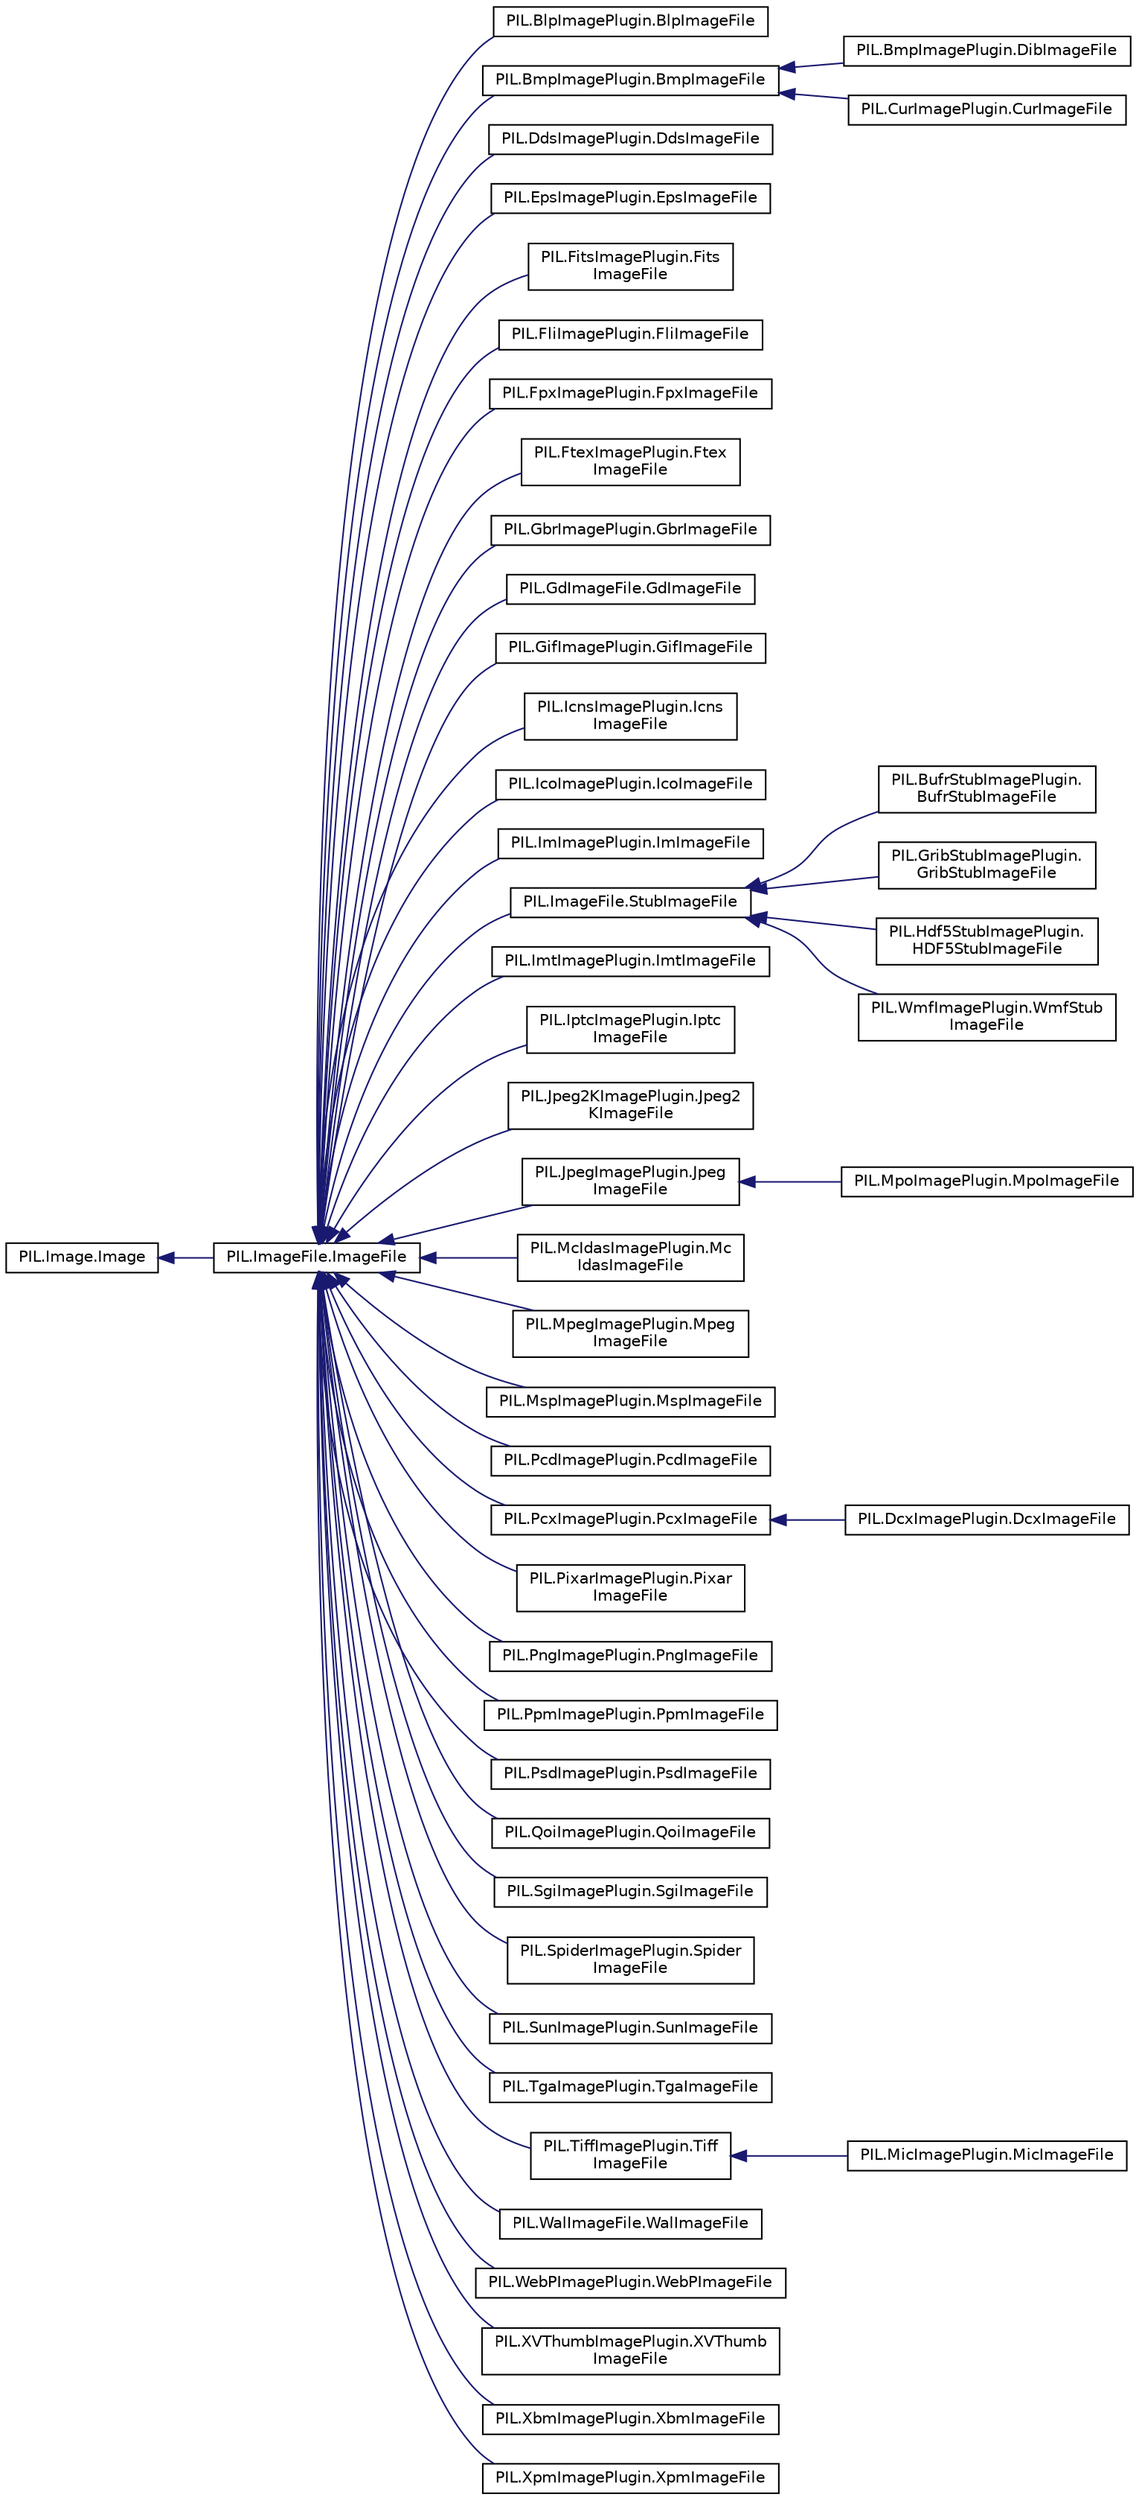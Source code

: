 digraph "Graphical Class Hierarchy"
{
 // LATEX_PDF_SIZE
  edge [fontname="Helvetica",fontsize="10",labelfontname="Helvetica",labelfontsize="10"];
  node [fontname="Helvetica",fontsize="10",shape=record];
  rankdir="LR";
  Node0 [label="PIL.Image.Image",height=0.2,width=0.4,color="black", fillcolor="white", style="filled",URL="$classPIL_1_1Image_1_1Image.html",tooltip=" "];
  Node0 -> Node1 [dir="back",color="midnightblue",fontsize="10",style="solid",fontname="Helvetica"];
  Node1 [label="PIL.ImageFile.ImageFile",height=0.2,width=0.4,color="black", fillcolor="white", style="filled",URL="$classPIL_1_1ImageFile_1_1ImageFile.html",tooltip=" "];
  Node1 -> Node2 [dir="back",color="midnightblue",fontsize="10",style="solid",fontname="Helvetica"];
  Node2 [label="PIL.BlpImagePlugin.BlpImageFile",height=0.2,width=0.4,color="black", fillcolor="white", style="filled",URL="$classPIL_1_1BlpImagePlugin_1_1BlpImageFile.html",tooltip=" "];
  Node1 -> Node3 [dir="back",color="midnightblue",fontsize="10",style="solid",fontname="Helvetica"];
  Node3 [label="PIL.BmpImagePlugin.BmpImageFile",height=0.2,width=0.4,color="black", fillcolor="white", style="filled",URL="$classPIL_1_1BmpImagePlugin_1_1BmpImageFile.html",tooltip=" "];
  Node3 -> Node4 [dir="back",color="midnightblue",fontsize="10",style="solid",fontname="Helvetica"];
  Node4 [label="PIL.BmpImagePlugin.DibImageFile",height=0.2,width=0.4,color="black", fillcolor="white", style="filled",URL="$classPIL_1_1BmpImagePlugin_1_1DibImageFile.html",tooltip=" "];
  Node3 -> Node5 [dir="back",color="midnightblue",fontsize="10",style="solid",fontname="Helvetica"];
  Node5 [label="PIL.CurImagePlugin.CurImageFile",height=0.2,width=0.4,color="black", fillcolor="white", style="filled",URL="$classPIL_1_1CurImagePlugin_1_1CurImageFile.html",tooltip="Image plugin for Windows Cursor files."];
  Node1 -> Node6 [dir="back",color="midnightblue",fontsize="10",style="solid",fontname="Helvetica"];
  Node6 [label="PIL.DdsImagePlugin.DdsImageFile",height=0.2,width=0.4,color="black", fillcolor="white", style="filled",URL="$classPIL_1_1DdsImagePlugin_1_1DdsImageFile.html",tooltip=" "];
  Node1 -> Node7 [dir="back",color="midnightblue",fontsize="10",style="solid",fontname="Helvetica"];
  Node7 [label="PIL.EpsImagePlugin.EpsImageFile",height=0.2,width=0.4,color="black", fillcolor="white", style="filled",URL="$classPIL_1_1EpsImagePlugin_1_1EpsImageFile.html",tooltip="Image plugin for Encapsulated PostScript."];
  Node1 -> Node8 [dir="back",color="midnightblue",fontsize="10",style="solid",fontname="Helvetica"];
  Node8 [label="PIL.FitsImagePlugin.Fits\lImageFile",height=0.2,width=0.4,color="black", fillcolor="white", style="filled",URL="$classPIL_1_1FitsImagePlugin_1_1FitsImageFile.html",tooltip=" "];
  Node1 -> Node9 [dir="back",color="midnightblue",fontsize="10",style="solid",fontname="Helvetica"];
  Node9 [label="PIL.FliImagePlugin.FliImageFile",height=0.2,width=0.4,color="black", fillcolor="white", style="filled",URL="$classPIL_1_1FliImagePlugin_1_1FliImageFile.html",tooltip="Image plugin for the FLI/FLC animation format."];
  Node1 -> Node10 [dir="back",color="midnightblue",fontsize="10",style="solid",fontname="Helvetica"];
  Node10 [label="PIL.FpxImagePlugin.FpxImageFile",height=0.2,width=0.4,color="black", fillcolor="white", style="filled",URL="$classPIL_1_1FpxImagePlugin_1_1FpxImageFile.html",tooltip="Image plugin for the FlashPix images."];
  Node1 -> Node11 [dir="back",color="midnightblue",fontsize="10",style="solid",fontname="Helvetica"];
  Node11 [label="PIL.FtexImagePlugin.Ftex\lImageFile",height=0.2,width=0.4,color="black", fillcolor="white", style="filled",URL="$classPIL_1_1FtexImagePlugin_1_1FtexImageFile.html",tooltip=" "];
  Node1 -> Node12 [dir="back",color="midnightblue",fontsize="10",style="solid",fontname="Helvetica"];
  Node12 [label="PIL.GbrImagePlugin.GbrImageFile",height=0.2,width=0.4,color="black", fillcolor="white", style="filled",URL="$classPIL_1_1GbrImagePlugin_1_1GbrImageFile.html",tooltip="Image plugin for the GIMP brush format."];
  Node1 -> Node13 [dir="back",color="midnightblue",fontsize="10",style="solid",fontname="Helvetica"];
  Node13 [label="PIL.GdImageFile.GdImageFile",height=0.2,width=0.4,color="black", fillcolor="white", style="filled",URL="$classPIL_1_1GdImageFile_1_1GdImageFile.html",tooltip=" "];
  Node1 -> Node14 [dir="back",color="midnightblue",fontsize="10",style="solid",fontname="Helvetica"];
  Node14 [label="PIL.GifImagePlugin.GifImageFile",height=0.2,width=0.4,color="black", fillcolor="white", style="filled",URL="$classPIL_1_1GifImagePlugin_1_1GifImageFile.html",tooltip="Image plugin for GIF images."];
  Node1 -> Node15 [dir="back",color="midnightblue",fontsize="10",style="solid",fontname="Helvetica"];
  Node15 [label="PIL.IcnsImagePlugin.Icns\lImageFile",height=0.2,width=0.4,color="black", fillcolor="white", style="filled",URL="$classPIL_1_1IcnsImagePlugin_1_1IcnsImageFile.html",tooltip="Image plugin for Mac OS icons."];
  Node1 -> Node16 [dir="back",color="midnightblue",fontsize="10",style="solid",fontname="Helvetica"];
  Node16 [label="PIL.IcoImagePlugin.IcoImageFile",height=0.2,width=0.4,color="black", fillcolor="white", style="filled",URL="$classPIL_1_1IcoImagePlugin_1_1IcoImageFile.html",tooltip="Image plugin for Windows Icon files."];
  Node1 -> Node17 [dir="back",color="midnightblue",fontsize="10",style="solid",fontname="Helvetica"];
  Node17 [label="PIL.ImImagePlugin.ImImageFile",height=0.2,width=0.4,color="black", fillcolor="white", style="filled",URL="$classPIL_1_1ImImagePlugin_1_1ImImageFile.html",tooltip="Image plugin for the IFUNC IM file format."];
  Node1 -> Node18 [dir="back",color="midnightblue",fontsize="10",style="solid",fontname="Helvetica"];
  Node18 [label="PIL.ImageFile.StubImageFile",height=0.2,width=0.4,color="black", fillcolor="white", style="filled",URL="$classPIL_1_1ImageFile_1_1StubImageFile.html",tooltip=" "];
  Node18 -> Node19 [dir="back",color="midnightblue",fontsize="10",style="solid",fontname="Helvetica"];
  Node19 [label="PIL.BufrStubImagePlugin.\lBufrStubImageFile",height=0.2,width=0.4,color="black", fillcolor="white", style="filled",URL="$classPIL_1_1BufrStubImagePlugin_1_1BufrStubImageFile.html",tooltip=" "];
  Node18 -> Node20 [dir="back",color="midnightblue",fontsize="10",style="solid",fontname="Helvetica"];
  Node20 [label="PIL.GribStubImagePlugin.\lGribStubImageFile",height=0.2,width=0.4,color="black", fillcolor="white", style="filled",URL="$classPIL_1_1GribStubImagePlugin_1_1GribStubImageFile.html",tooltip=" "];
  Node18 -> Node21 [dir="back",color="midnightblue",fontsize="10",style="solid",fontname="Helvetica"];
  Node21 [label="PIL.Hdf5StubImagePlugin.\lHDF5StubImageFile",height=0.2,width=0.4,color="black", fillcolor="white", style="filled",URL="$classPIL_1_1Hdf5StubImagePlugin_1_1HDF5StubImageFile.html",tooltip=" "];
  Node18 -> Node22 [dir="back",color="midnightblue",fontsize="10",style="solid",fontname="Helvetica"];
  Node22 [label="PIL.WmfImagePlugin.WmfStub\lImageFile",height=0.2,width=0.4,color="black", fillcolor="white", style="filled",URL="$classPIL_1_1WmfImagePlugin_1_1WmfStubImageFile.html",tooltip="Image plugin for Windows metafiles."];
  Node1 -> Node23 [dir="back",color="midnightblue",fontsize="10",style="solid",fontname="Helvetica"];
  Node23 [label="PIL.ImtImagePlugin.ImtImageFile",height=0.2,width=0.4,color="black", fillcolor="white", style="filled",URL="$classPIL_1_1ImtImagePlugin_1_1ImtImageFile.html",tooltip="Image plugin for IM Tools images."];
  Node1 -> Node24 [dir="back",color="midnightblue",fontsize="10",style="solid",fontname="Helvetica"];
  Node24 [label="PIL.IptcImagePlugin.Iptc\lImageFile",height=0.2,width=0.4,color="black", fillcolor="white", style="filled",URL="$classPIL_1_1IptcImagePlugin_1_1IptcImageFile.html",tooltip="Image plugin for IPTC/NAA datastreams."];
  Node1 -> Node25 [dir="back",color="midnightblue",fontsize="10",style="solid",fontname="Helvetica"];
  Node25 [label="PIL.Jpeg2KImagePlugin.Jpeg2\lKImageFile",height=0.2,width=0.4,color="black", fillcolor="white", style="filled",URL="$classPIL_1_1Jpeg2KImagePlugin_1_1Jpeg2KImageFile.html",tooltip="Image plugin for JPEG2000 images."];
  Node1 -> Node26 [dir="back",color="midnightblue",fontsize="10",style="solid",fontname="Helvetica"];
  Node26 [label="PIL.JpegImagePlugin.Jpeg\lImageFile",height=0.2,width=0.4,color="black", fillcolor="white", style="filled",URL="$classPIL_1_1JpegImagePlugin_1_1JpegImageFile.html",tooltip="Image plugin for JPEG and JFIF images."];
  Node26 -> Node27 [dir="back",color="midnightblue",fontsize="10",style="solid",fontname="Helvetica"];
  Node27 [label="PIL.MpoImagePlugin.MpoImageFile",height=0.2,width=0.4,color="black", fillcolor="white", style="filled",URL="$classPIL_1_1MpoImagePlugin_1_1MpoImageFile.html",tooltip="Image plugin for MPO images."];
  Node1 -> Node28 [dir="back",color="midnightblue",fontsize="10",style="solid",fontname="Helvetica"];
  Node28 [label="PIL.McIdasImagePlugin.Mc\lIdasImageFile",height=0.2,width=0.4,color="black", fillcolor="white", style="filled",URL="$classPIL_1_1McIdasImagePlugin_1_1McIdasImageFile.html",tooltip="Image plugin for McIdas area images."];
  Node1 -> Node29 [dir="back",color="midnightblue",fontsize="10",style="solid",fontname="Helvetica"];
  Node29 [label="PIL.MpegImagePlugin.Mpeg\lImageFile",height=0.2,width=0.4,color="black", fillcolor="white", style="filled",URL="$classPIL_1_1MpegImagePlugin_1_1MpegImageFile.html",tooltip="Image plugin for MPEG streams."];
  Node1 -> Node30 [dir="back",color="midnightblue",fontsize="10",style="solid",fontname="Helvetica"];
  Node30 [label="PIL.MspImagePlugin.MspImageFile",height=0.2,width=0.4,color="black", fillcolor="white", style="filled",URL="$classPIL_1_1MspImagePlugin_1_1MspImageFile.html",tooltip="Image plugin for Windows MSP images."];
  Node1 -> Node31 [dir="back",color="midnightblue",fontsize="10",style="solid",fontname="Helvetica"];
  Node31 [label="PIL.PcdImagePlugin.PcdImageFile",height=0.2,width=0.4,color="black", fillcolor="white", style="filled",URL="$classPIL_1_1PcdImagePlugin_1_1PcdImageFile.html",tooltip="Image plugin for PhotoCD images."];
  Node1 -> Node32 [dir="back",color="midnightblue",fontsize="10",style="solid",fontname="Helvetica"];
  Node32 [label="PIL.PcxImagePlugin.PcxImageFile",height=0.2,width=0.4,color="black", fillcolor="white", style="filled",URL="$classPIL_1_1PcxImagePlugin_1_1PcxImageFile.html",tooltip="Image plugin for Paintbrush images."];
  Node32 -> Node33 [dir="back",color="midnightblue",fontsize="10",style="solid",fontname="Helvetica"];
  Node33 [label="PIL.DcxImagePlugin.DcxImageFile",height=0.2,width=0.4,color="black", fillcolor="white", style="filled",URL="$classPIL_1_1DcxImagePlugin_1_1DcxImageFile.html",tooltip="Image plugin for the Intel DCX format."];
  Node1 -> Node34 [dir="back",color="midnightblue",fontsize="10",style="solid",fontname="Helvetica"];
  Node34 [label="PIL.PixarImagePlugin.Pixar\lImageFile",height=0.2,width=0.4,color="black", fillcolor="white", style="filled",URL="$classPIL_1_1PixarImagePlugin_1_1PixarImageFile.html",tooltip="Image plugin for PIXAR raster images."];
  Node1 -> Node35 [dir="back",color="midnightblue",fontsize="10",style="solid",fontname="Helvetica"];
  Node35 [label="PIL.PngImagePlugin.PngImageFile",height=0.2,width=0.4,color="black", fillcolor="white", style="filled",URL="$classPIL_1_1PngImagePlugin_1_1PngImageFile.html",tooltip="Image plugin for PNG images."];
  Node1 -> Node36 [dir="back",color="midnightblue",fontsize="10",style="solid",fontname="Helvetica"];
  Node36 [label="PIL.PpmImagePlugin.PpmImageFile",height=0.2,width=0.4,color="black", fillcolor="white", style="filled",URL="$classPIL_1_1PpmImagePlugin_1_1PpmImageFile.html",tooltip="Image plugin for PBM, PGM, and PPM images."];
  Node1 -> Node37 [dir="back",color="midnightblue",fontsize="10",style="solid",fontname="Helvetica"];
  Node37 [label="PIL.PsdImagePlugin.PsdImageFile",height=0.2,width=0.4,color="black", fillcolor="white", style="filled",URL="$classPIL_1_1PsdImagePlugin_1_1PsdImageFile.html",tooltip="Image plugin for Photoshop images."];
  Node1 -> Node38 [dir="back",color="midnightblue",fontsize="10",style="solid",fontname="Helvetica"];
  Node38 [label="PIL.QoiImagePlugin.QoiImageFile",height=0.2,width=0.4,color="black", fillcolor="white", style="filled",URL="$classPIL_1_1QoiImagePlugin_1_1QoiImageFile.html",tooltip=" "];
  Node1 -> Node39 [dir="back",color="midnightblue",fontsize="10",style="solid",fontname="Helvetica"];
  Node39 [label="PIL.SgiImagePlugin.SgiImageFile",height=0.2,width=0.4,color="black", fillcolor="white", style="filled",URL="$classPIL_1_1SgiImagePlugin_1_1SgiImageFile.html",tooltip="Image plugin for SGI images."];
  Node1 -> Node40 [dir="back",color="midnightblue",fontsize="10",style="solid",fontname="Helvetica"];
  Node40 [label="PIL.SpiderImagePlugin.Spider\lImageFile",height=0.2,width=0.4,color="black", fillcolor="white", style="filled",URL="$classPIL_1_1SpiderImagePlugin_1_1SpiderImageFile.html",tooltip=" "];
  Node1 -> Node41 [dir="back",color="midnightblue",fontsize="10",style="solid",fontname="Helvetica"];
  Node41 [label="PIL.SunImagePlugin.SunImageFile",height=0.2,width=0.4,color="black", fillcolor="white", style="filled",URL="$classPIL_1_1SunImagePlugin_1_1SunImageFile.html",tooltip="Image plugin for Sun raster files."];
  Node1 -> Node42 [dir="back",color="midnightblue",fontsize="10",style="solid",fontname="Helvetica"];
  Node42 [label="PIL.TgaImagePlugin.TgaImageFile",height=0.2,width=0.4,color="black", fillcolor="white", style="filled",URL="$classPIL_1_1TgaImagePlugin_1_1TgaImageFile.html",tooltip="Image plugin for Targa files."];
  Node1 -> Node43 [dir="back",color="midnightblue",fontsize="10",style="solid",fontname="Helvetica"];
  Node43 [label="PIL.TiffImagePlugin.Tiff\lImageFile",height=0.2,width=0.4,color="black", fillcolor="white", style="filled",URL="$classPIL_1_1TiffImagePlugin_1_1TiffImageFile.html",tooltip="Image plugin for TIFF files."];
  Node43 -> Node44 [dir="back",color="midnightblue",fontsize="10",style="solid",fontname="Helvetica"];
  Node44 [label="PIL.MicImagePlugin.MicImageFile",height=0.2,width=0.4,color="black", fillcolor="white", style="filled",URL="$classPIL_1_1MicImagePlugin_1_1MicImageFile.html",tooltip="Image plugin for Microsoft's Image Composer file format."];
  Node1 -> Node45 [dir="back",color="midnightblue",fontsize="10",style="solid",fontname="Helvetica"];
  Node45 [label="PIL.WalImageFile.WalImageFile",height=0.2,width=0.4,color="black", fillcolor="white", style="filled",URL="$classPIL_1_1WalImageFile_1_1WalImageFile.html",tooltip=" "];
  Node1 -> Node46 [dir="back",color="midnightblue",fontsize="10",style="solid",fontname="Helvetica"];
  Node46 [label="PIL.WebPImagePlugin.WebPImageFile",height=0.2,width=0.4,color="black", fillcolor="white", style="filled",URL="$classPIL_1_1WebPImagePlugin_1_1WebPImageFile.html",tooltip=" "];
  Node1 -> Node47 [dir="back",color="midnightblue",fontsize="10",style="solid",fontname="Helvetica"];
  Node47 [label="PIL.XVThumbImagePlugin.XVThumb\lImageFile",height=0.2,width=0.4,color="black", fillcolor="white", style="filled",URL="$classPIL_1_1XVThumbImagePlugin_1_1XVThumbImageFile.html",tooltip="Image plugin for XV thumbnail images."];
  Node1 -> Node48 [dir="back",color="midnightblue",fontsize="10",style="solid",fontname="Helvetica"];
  Node48 [label="PIL.XbmImagePlugin.XbmImageFile",height=0.2,width=0.4,color="black", fillcolor="white", style="filled",URL="$classPIL_1_1XbmImagePlugin_1_1XbmImageFile.html",tooltip="Image plugin for X11 bitmaps."];
  Node1 -> Node49 [dir="back",color="midnightblue",fontsize="10",style="solid",fontname="Helvetica"];
  Node49 [label="PIL.XpmImagePlugin.XpmImageFile",height=0.2,width=0.4,color="black", fillcolor="white", style="filled",URL="$classPIL_1_1XpmImagePlugin_1_1XpmImageFile.html",tooltip="Image plugin for X11 pixel maps."];
}
